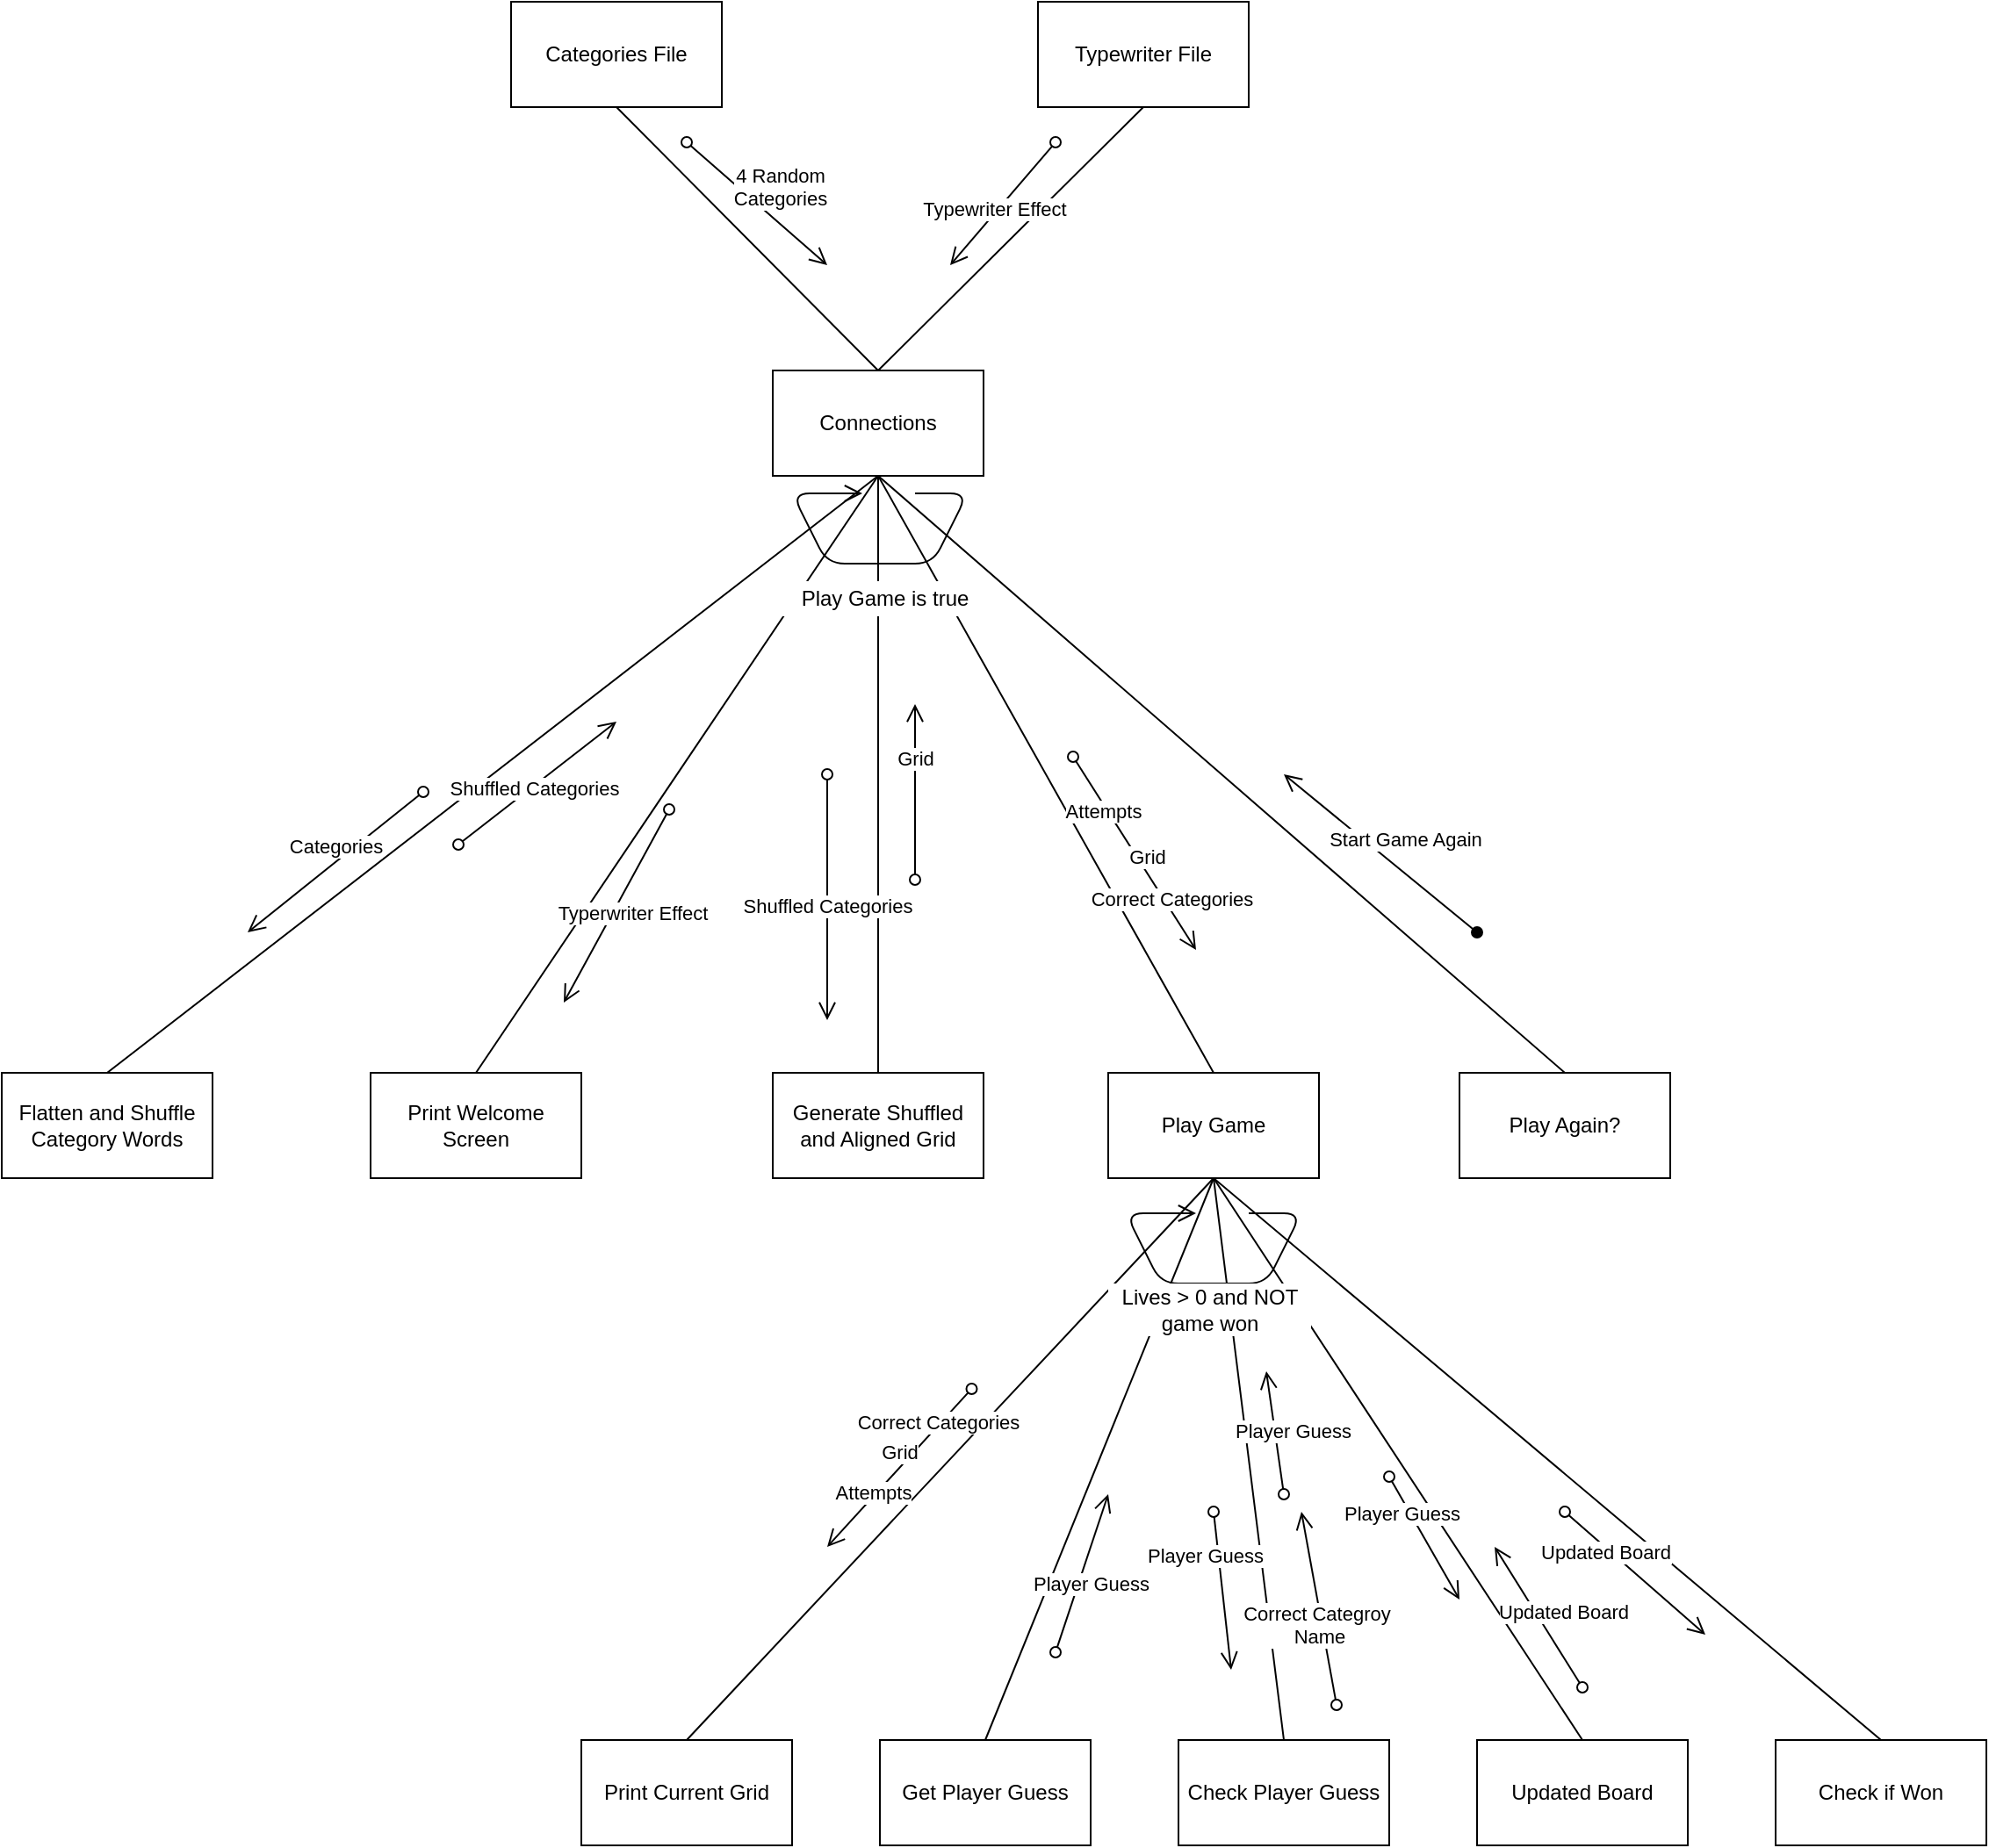 <mxfile version="24.0.2" type="device">
  <diagram name="Page-1" id="5ccul7OPLzOFrav8XejX">
    <mxGraphModel dx="899" dy="1458" grid="1" gridSize="10" guides="1" tooltips="1" connect="1" arrows="1" fold="1" page="1" pageScale="1" pageWidth="850" pageHeight="1100" math="0" shadow="0">
      <root>
        <mxCell id="0" />
        <mxCell id="1" parent="0" />
        <mxCell id="STcEJnerJbnFKZ_Bv3ub-3" value="" style="endArrow=none;html=1;rounded=0;exitX=0.5;exitY=1;exitDx=0;exitDy=0;entryX=0.5;entryY=0;entryDx=0;entryDy=0;" edge="1" parent="1" source="STcEJnerJbnFKZ_Bv3ub-2" target="4Z-iEA_zes4jmot7_6xP-2">
          <mxGeometry width="50" height="50" relative="1" as="geometry">
            <mxPoint x="580" y="-200" as="sourcePoint" />
            <mxPoint x="630" y="-250" as="targetPoint" />
          </mxGeometry>
        </mxCell>
        <mxCell id="STcEJnerJbnFKZ_Bv3ub-26" value="" style="endArrow=none;html=1;rounded=0;entryX=0.5;entryY=0;entryDx=0;entryDy=0;exitX=0.5;exitY=1;exitDx=0;exitDy=0;" edge="1" parent="1" source="4Z-iEA_zes4jmot7_6xP-2" target="STcEJnerJbnFKZ_Bv3ub-21">
          <mxGeometry width="50" height="50" relative="1" as="geometry">
            <mxPoint x="890" y="-90" as="sourcePoint" />
            <mxPoint x="940" y="-140" as="targetPoint" />
          </mxGeometry>
        </mxCell>
        <mxCell id="4Z-iEA_zes4jmot7_6xP-26" value="4 Random&lt;div&gt;Categories&lt;/div&gt;" style="html=1;verticalAlign=bottom;startArrow=oval;startFill=0;endArrow=open;startSize=6;endSize=8;curved=1;rounded=0;strokeColor=#000000;strokeWidth=1;" parent="1" edge="1">
          <mxGeometry x="0.262" y="4" width="80" relative="1" as="geometry">
            <mxPoint x="740" y="-560" as="sourcePoint" />
            <mxPoint x="820" y="-490" as="targetPoint" />
            <mxPoint as="offset" />
          </mxGeometry>
        </mxCell>
        <mxCell id="4Z-iEA_zes4jmot7_6xP-2" value="Connections" style="rounded=0;whiteSpace=wrap;html=1;" parent="1" vertex="1">
          <mxGeometry x="789" y="-430" width="120" height="60" as="geometry" />
        </mxCell>
        <mxCell id="4Z-iEA_zes4jmot7_6xP-4" value="Flatten and Shuffle Category Words" style="rounded=0;whiteSpace=wrap;html=1;" parent="1" vertex="1">
          <mxGeometry x="350" y="-30" width="120" height="60" as="geometry" />
        </mxCell>
        <mxCell id="4Z-iEA_zes4jmot7_6xP-5" value="Print Welcome Screen" style="rounded=0;whiteSpace=wrap;html=1;" parent="1" vertex="1">
          <mxGeometry x="560" y="-30" width="120" height="60" as="geometry" />
        </mxCell>
        <mxCell id="4Z-iEA_zes4jmot7_6xP-6" value="Generate Shuffled and Aligned Grid" style="rounded=0;whiteSpace=wrap;html=1;" parent="1" vertex="1">
          <mxGeometry x="789" y="-30" width="120" height="60" as="geometry" />
        </mxCell>
        <mxCell id="4Z-iEA_zes4jmot7_6xP-12" value="" style="endArrow=none;html=1;rounded=0;exitX=0.5;exitY=0;exitDx=0;exitDy=0;entryX=0.5;entryY=1;entryDx=0;entryDy=0;" parent="1" source="4Z-iEA_zes4jmot7_6xP-4" target="4Z-iEA_zes4jmot7_6xP-2" edge="1">
          <mxGeometry width="50" height="50" relative="1" as="geometry">
            <mxPoint x="590" y="80" as="sourcePoint" />
            <mxPoint x="640" y="30" as="targetPoint" />
          </mxGeometry>
        </mxCell>
        <mxCell id="4Z-iEA_zes4jmot7_6xP-13" value="" style="endArrow=none;html=1;rounded=0;entryX=0.5;entryY=0;entryDx=0;entryDy=0;exitX=0.5;exitY=1;exitDx=0;exitDy=0;" parent="1" source="4Z-iEA_zes4jmot7_6xP-2" target="4Z-iEA_zes4jmot7_6xP-5" edge="1">
          <mxGeometry width="50" height="50" relative="1" as="geometry">
            <mxPoint x="844" y="-292.34" as="sourcePoint" />
            <mxPoint x="710" y="100" as="targetPoint" />
          </mxGeometry>
        </mxCell>
        <mxCell id="4Z-iEA_zes4jmot7_6xP-30" value="Categories" style="html=1;verticalAlign=bottom;startArrow=oval;startFill=0;endArrow=open;startSize=6;endSize=8;curved=1;rounded=0;strokeColor=#000000;strokeWidth=1;" parent="1" edge="1">
          <mxGeometry width="80" relative="1" as="geometry">
            <mxPoint x="590" y="-190" as="sourcePoint" />
            <mxPoint x="490" y="-110" as="targetPoint" />
          </mxGeometry>
        </mxCell>
        <mxCell id="4Z-iEA_zes4jmot7_6xP-31" value="Shuffled Categories" style="html=1;verticalAlign=bottom;startArrow=oval;startFill=0;endArrow=open;startSize=6;endSize=8;curved=1;rounded=0;strokeColor=#000000;strokeWidth=1;" parent="1" edge="1">
          <mxGeometry x="-0.154" y="-8" width="80" relative="1" as="geometry">
            <mxPoint x="610" y="-160" as="sourcePoint" />
            <mxPoint x="700" y="-230" as="targetPoint" />
            <mxPoint as="offset" />
          </mxGeometry>
        </mxCell>
        <mxCell id="4Z-iEA_zes4jmot7_6xP-38" value="Typerwriter Effect" style="html=1;verticalAlign=bottom;startArrow=oval;startFill=0;endArrow=open;startSize=6;endSize=8;curved=1;rounded=0;strokeColor=#000000;strokeWidth=1;" parent="1" edge="1">
          <mxGeometry x="0.119" y="13" width="80" relative="1" as="geometry">
            <mxPoint x="730" y="-180" as="sourcePoint" />
            <mxPoint x="670" y="-70" as="targetPoint" />
            <mxPoint x="1" as="offset" />
          </mxGeometry>
        </mxCell>
        <mxCell id="4Z-iEA_zes4jmot7_6xP-41" value="" style="endArrow=none;html=1;rounded=0;exitX=0.5;exitY=0;exitDx=0;exitDy=0;entryX=0.5;entryY=1;entryDx=0;entryDy=0;" parent="1" source="4Z-iEA_zes4jmot7_6xP-6" target="4Z-iEA_zes4jmot7_6xP-2" edge="1">
          <mxGeometry width="50" height="50" relative="1" as="geometry">
            <mxPoint x="880" y="-30" as="sourcePoint" />
            <mxPoint x="880" y="-300" as="targetPoint" />
          </mxGeometry>
        </mxCell>
        <mxCell id="4Z-iEA_zes4jmot7_6xP-42" value="Shuffled Categories" style="html=1;verticalAlign=bottom;startArrow=oval;startFill=0;endArrow=open;startSize=6;endSize=8;curved=1;rounded=0;strokeColor=#000000;strokeWidth=1;" parent="1" edge="1">
          <mxGeometry x="0.2" width="80" relative="1" as="geometry">
            <mxPoint x="820" y="-200" as="sourcePoint" />
            <mxPoint x="820" y="-60" as="targetPoint" />
            <mxPoint as="offset" />
          </mxGeometry>
        </mxCell>
        <mxCell id="STcEJnerJbnFKZ_Bv3ub-2" value="Categories File" style="rounded=0;whiteSpace=wrap;html=1;" vertex="1" parent="1">
          <mxGeometry x="640" y="-640" width="120" height="60" as="geometry" />
        </mxCell>
        <mxCell id="STcEJnerJbnFKZ_Bv3ub-4" value="Typewriter File" style="rounded=0;whiteSpace=wrap;html=1;" vertex="1" parent="1">
          <mxGeometry x="940" y="-640" width="120" height="60" as="geometry" />
        </mxCell>
        <mxCell id="STcEJnerJbnFKZ_Bv3ub-7" value="" style="endArrow=none;html=1;rounded=0;entryX=0.5;entryY=1;entryDx=0;entryDy=0;exitX=0.5;exitY=0;exitDx=0;exitDy=0;" edge="1" parent="1" source="4Z-iEA_zes4jmot7_6xP-2" target="STcEJnerJbnFKZ_Bv3ub-4">
          <mxGeometry width="50" height="50" relative="1" as="geometry">
            <mxPoint x="880" y="-430" as="sourcePoint" />
            <mxPoint x="930" y="-480" as="targetPoint" />
          </mxGeometry>
        </mxCell>
        <mxCell id="STcEJnerJbnFKZ_Bv3ub-9" value="Typewriter Effect" style="html=1;verticalAlign=bottom;startArrow=oval;startFill=0;endArrow=open;startSize=6;endSize=8;curved=1;rounded=0;strokeColor=#000000;strokeWidth=1;" edge="1" parent="1">
          <mxGeometry x="0.262" y="4" width="80" relative="1" as="geometry">
            <mxPoint x="950" y="-560" as="sourcePoint" />
            <mxPoint x="890" y="-490" as="targetPoint" />
            <mxPoint as="offset" />
          </mxGeometry>
        </mxCell>
        <mxCell id="STcEJnerJbnFKZ_Bv3ub-12" value="Play Again?" style="rounded=0;whiteSpace=wrap;html=1;" vertex="1" parent="1">
          <mxGeometry x="1180" y="-30" width="120" height="60" as="geometry" />
        </mxCell>
        <mxCell id="STcEJnerJbnFKZ_Bv3ub-13" value="" style="endArrow=none;html=1;rounded=0;entryX=0.5;entryY=1;entryDx=0;entryDy=0;exitX=0.5;exitY=0;exitDx=0;exitDy=0;" edge="1" parent="1" source="STcEJnerJbnFKZ_Bv3ub-12" target="4Z-iEA_zes4jmot7_6xP-2">
          <mxGeometry width="50" height="50" relative="1" as="geometry">
            <mxPoint x="810" y="-230" as="sourcePoint" />
            <mxPoint x="860" y="-280" as="targetPoint" />
          </mxGeometry>
        </mxCell>
        <mxCell id="STcEJnerJbnFKZ_Bv3ub-14" value="Start Game Again" style="html=1;verticalAlign=bottom;startArrow=oval;startFill=1;endArrow=open;startSize=6;endSize=8;curved=1;rounded=0;strokeColor=#000000;strokeWidth=1;" edge="1" parent="1">
          <mxGeometry x="-0.154" y="-8" width="80" relative="1" as="geometry">
            <mxPoint x="1190" y="-110" as="sourcePoint" />
            <mxPoint x="1080" y="-200" as="targetPoint" />
            <mxPoint as="offset" />
          </mxGeometry>
        </mxCell>
        <mxCell id="STcEJnerJbnFKZ_Bv3ub-17" value="" style="html=1;verticalAlign=bottom;startArrow=none;startFill=0;endArrow=open;startSize=6;endSize=8;curved=0;rounded=1;strokeColor=#000000;strokeWidth=1;" edge="1" parent="1">
          <mxGeometry x="0.2" width="80" relative="1" as="geometry">
            <mxPoint x="870" y="-360" as="sourcePoint" />
            <mxPoint x="840" y="-360" as="targetPoint" />
            <mxPoint as="offset" />
            <Array as="points">
              <mxPoint x="900" y="-360" />
              <mxPoint x="880" y="-320" />
              <mxPoint x="820" y="-320" />
              <mxPoint x="800" y="-360" />
            </Array>
          </mxGeometry>
        </mxCell>
        <mxCell id="STcEJnerJbnFKZ_Bv3ub-20" value="Play Game is true" style="text;html=1;align=center;verticalAlign=middle;whiteSpace=wrap;rounded=0;fillColor=default;" vertex="1" parent="1">
          <mxGeometry x="794.5" y="-310" width="115.5" height="20" as="geometry" />
        </mxCell>
        <mxCell id="STcEJnerJbnFKZ_Bv3ub-21" value="Play Game" style="rounded=0;whiteSpace=wrap;html=1;" vertex="1" parent="1">
          <mxGeometry x="980" y="-30" width="120" height="60" as="geometry" />
        </mxCell>
        <mxCell id="STcEJnerJbnFKZ_Bv3ub-22" value="Grid" style="html=1;verticalAlign=bottom;startArrow=oval;startFill=0;endArrow=open;startSize=6;endSize=8;curved=1;rounded=0;strokeColor=#000000;strokeWidth=1;" edge="1" parent="1">
          <mxGeometry x="0.2" width="80" relative="1" as="geometry">
            <mxPoint x="870" y="-140" as="sourcePoint" />
            <mxPoint x="870" y="-240" as="targetPoint" />
            <mxPoint as="offset" />
          </mxGeometry>
        </mxCell>
        <mxCell id="STcEJnerJbnFKZ_Bv3ub-27" value="Grid" style="html=1;verticalAlign=bottom;startArrow=oval;startFill=0;endArrow=open;startSize=6;endSize=8;curved=1;rounded=0;strokeColor=#000000;strokeWidth=1;" edge="1" parent="1">
          <mxGeometry x="0.2" width="80" relative="1" as="geometry">
            <mxPoint x="960" y="-210" as="sourcePoint" />
            <mxPoint x="1030" y="-100" as="targetPoint" />
            <mxPoint as="offset" />
          </mxGeometry>
        </mxCell>
        <mxCell id="STcEJnerJbnFKZ_Bv3ub-28" value="Attempts" style="edgeLabel;html=1;align=center;verticalAlign=middle;resizable=0;points=[];" vertex="1" connectable="0" parent="STcEJnerJbnFKZ_Bv3ub-27">
          <mxGeometry x="-0.462" y="-2" relative="1" as="geometry">
            <mxPoint as="offset" />
          </mxGeometry>
        </mxCell>
        <mxCell id="STcEJnerJbnFKZ_Bv3ub-29" value="Correct Categories" style="edgeLabel;html=1;align=center;verticalAlign=middle;resizable=0;points=[];" vertex="1" connectable="0" parent="STcEJnerJbnFKZ_Bv3ub-27">
          <mxGeometry x="0.616" y="-1" relative="1" as="geometry">
            <mxPoint y="-9" as="offset" />
          </mxGeometry>
        </mxCell>
        <mxCell id="STcEJnerJbnFKZ_Bv3ub-31" value="Print Current Grid" style="rounded=0;whiteSpace=wrap;html=1;" vertex="1" parent="1">
          <mxGeometry x="680" y="350" width="120" height="60" as="geometry" />
        </mxCell>
        <mxCell id="STcEJnerJbnFKZ_Bv3ub-32" value="Get Player Guess" style="rounded=0;whiteSpace=wrap;html=1;" vertex="1" parent="1">
          <mxGeometry x="850" y="350" width="120" height="60" as="geometry" />
        </mxCell>
        <mxCell id="STcEJnerJbnFKZ_Bv3ub-33" value="Updated Board" style="rounded=0;whiteSpace=wrap;html=1;" vertex="1" parent="1">
          <mxGeometry x="1190" y="350" width="120" height="60" as="geometry" />
        </mxCell>
        <mxCell id="STcEJnerJbnFKZ_Bv3ub-34" value="Check if Won" style="rounded=0;whiteSpace=wrap;html=1;" vertex="1" parent="1">
          <mxGeometry x="1360" y="350" width="120" height="60" as="geometry" />
        </mxCell>
        <mxCell id="STcEJnerJbnFKZ_Bv3ub-36" value="" style="endArrow=none;html=1;rounded=0;entryX=0.5;entryY=1;entryDx=0;entryDy=0;exitX=0.5;exitY=0;exitDx=0;exitDy=0;" edge="1" parent="1" source="STcEJnerJbnFKZ_Bv3ub-31" target="STcEJnerJbnFKZ_Bv3ub-21">
          <mxGeometry width="50" height="50" relative="1" as="geometry">
            <mxPoint x="1050" y="150" as="sourcePoint" />
            <mxPoint x="1100" y="100" as="targetPoint" />
          </mxGeometry>
        </mxCell>
        <mxCell id="STcEJnerJbnFKZ_Bv3ub-37" value="" style="endArrow=none;html=1;rounded=0;entryX=0.5;entryY=1;entryDx=0;entryDy=0;exitX=0.5;exitY=0;exitDx=0;exitDy=0;" edge="1" parent="1" source="STcEJnerJbnFKZ_Bv3ub-32" target="STcEJnerJbnFKZ_Bv3ub-21">
          <mxGeometry width="50" height="50" relative="1" as="geometry">
            <mxPoint x="1050" y="150" as="sourcePoint" />
            <mxPoint x="1100" y="100" as="targetPoint" />
          </mxGeometry>
        </mxCell>
        <mxCell id="STcEJnerJbnFKZ_Bv3ub-38" value="" style="endArrow=none;html=1;rounded=0;exitX=0.5;exitY=0;exitDx=0;exitDy=0;" edge="1" parent="1" source="STcEJnerJbnFKZ_Bv3ub-33">
          <mxGeometry width="50" height="50" relative="1" as="geometry">
            <mxPoint x="1050" y="150" as="sourcePoint" />
            <mxPoint x="1040" y="30" as="targetPoint" />
          </mxGeometry>
        </mxCell>
        <mxCell id="STcEJnerJbnFKZ_Bv3ub-39" value="" style="endArrow=none;html=1;rounded=0;entryX=0.5;entryY=1;entryDx=0;entryDy=0;exitX=0.5;exitY=0;exitDx=0;exitDy=0;" edge="1" parent="1" source="STcEJnerJbnFKZ_Bv3ub-34" target="STcEJnerJbnFKZ_Bv3ub-21">
          <mxGeometry width="50" height="50" relative="1" as="geometry">
            <mxPoint x="1050" y="150" as="sourcePoint" />
            <mxPoint x="1100" y="100" as="targetPoint" />
          </mxGeometry>
        </mxCell>
        <mxCell id="STcEJnerJbnFKZ_Bv3ub-30" value="" style="html=1;verticalAlign=bottom;startArrow=none;startFill=0;endArrow=open;startSize=6;endSize=8;curved=0;rounded=1;strokeColor=#000000;strokeWidth=1;" edge="1" parent="1">
          <mxGeometry x="0.2" width="80" relative="1" as="geometry">
            <mxPoint x="1060" y="50" as="sourcePoint" />
            <mxPoint x="1030" y="50" as="targetPoint" />
            <mxPoint as="offset" />
            <Array as="points">
              <mxPoint x="1090" y="50" />
              <mxPoint x="1070" y="90" />
              <mxPoint x="1010" y="90" />
              <mxPoint x="990" y="50" />
            </Array>
          </mxGeometry>
        </mxCell>
        <mxCell id="STcEJnerJbnFKZ_Bv3ub-41" value="Grid" style="html=1;verticalAlign=bottom;startArrow=oval;startFill=0;endArrow=open;startSize=6;endSize=8;curved=1;rounded=0;strokeColor=#000000;strokeWidth=1;" edge="1" parent="1">
          <mxGeometry width="80" relative="1" as="geometry">
            <mxPoint x="902.25" y="150" as="sourcePoint" />
            <mxPoint x="820" y="240" as="targetPoint" />
          </mxGeometry>
        </mxCell>
        <mxCell id="STcEJnerJbnFKZ_Bv3ub-42" value="Attempts" style="edgeLabel;html=1;align=center;verticalAlign=middle;resizable=0;points=[];" vertex="1" connectable="0" parent="STcEJnerJbnFKZ_Bv3ub-41">
          <mxGeometry x="0.348" y="-2" relative="1" as="geometry">
            <mxPoint as="offset" />
          </mxGeometry>
        </mxCell>
        <mxCell id="STcEJnerJbnFKZ_Bv3ub-43" value="Correct Categories" style="edgeLabel;html=1;align=center;verticalAlign=middle;resizable=0;points=[];" vertex="1" connectable="0" parent="STcEJnerJbnFKZ_Bv3ub-41">
          <mxGeometry x="-0.561" y="-2" relative="1" as="geometry">
            <mxPoint as="offset" />
          </mxGeometry>
        </mxCell>
        <mxCell id="STcEJnerJbnFKZ_Bv3ub-44" value="Player Guess" style="html=1;verticalAlign=bottom;startArrow=oval;startFill=0;endArrow=open;startSize=6;endSize=8;curved=1;rounded=0;strokeColor=#000000;strokeWidth=1;" edge="1" parent="1">
          <mxGeometry x="-0.267" y="-9" width="80" relative="1" as="geometry">
            <mxPoint x="950" y="300" as="sourcePoint" />
            <mxPoint x="980" y="210" as="targetPoint" />
            <mxPoint as="offset" />
          </mxGeometry>
        </mxCell>
        <mxCell id="STcEJnerJbnFKZ_Bv3ub-47" value="Check Player Guess" style="rounded=0;whiteSpace=wrap;html=1;" vertex="1" parent="1">
          <mxGeometry x="1020" y="350" width="120" height="60" as="geometry" />
        </mxCell>
        <mxCell id="STcEJnerJbnFKZ_Bv3ub-48" value="" style="endArrow=none;html=1;rounded=0;entryX=0.5;entryY=0;entryDx=0;entryDy=0;" edge="1" parent="1" target="STcEJnerJbnFKZ_Bv3ub-47">
          <mxGeometry width="50" height="50" relative="1" as="geometry">
            <mxPoint x="1040" y="30" as="sourcePoint" />
            <mxPoint x="1060" y="190" as="targetPoint" />
          </mxGeometry>
        </mxCell>
        <mxCell id="STcEJnerJbnFKZ_Bv3ub-35" value="Lives &amp;gt; 0 and NOT game won" style="text;html=1;align=center;verticalAlign=middle;whiteSpace=wrap;rounded=0;fillColor=default;" vertex="1" parent="1">
          <mxGeometry x="980" y="90" width="115.5" height="30" as="geometry" />
        </mxCell>
        <mxCell id="STcEJnerJbnFKZ_Bv3ub-49" value="Player Guess" style="html=1;verticalAlign=bottom;startArrow=oval;startFill=0;endArrow=open;startSize=6;endSize=8;curved=1;rounded=0;strokeColor=#000000;strokeWidth=1;" edge="1" parent="1">
          <mxGeometry x="-0.267" y="-9" width="80" relative="1" as="geometry">
            <mxPoint x="1040" y="220" as="sourcePoint" />
            <mxPoint x="1050" y="310" as="targetPoint" />
            <mxPoint as="offset" />
          </mxGeometry>
        </mxCell>
        <mxCell id="STcEJnerJbnFKZ_Bv3ub-50" value="Correct Categroy&amp;nbsp;&lt;div&gt;Name&lt;/div&gt;" style="html=1;verticalAlign=bottom;startArrow=oval;startFill=0;endArrow=open;startSize=6;endSize=8;curved=1;rounded=0;strokeColor=#000000;strokeWidth=1;" edge="1" parent="1">
          <mxGeometry x="-0.44" y="4" width="80" relative="1" as="geometry">
            <mxPoint x="1110" y="330" as="sourcePoint" />
            <mxPoint x="1090" y="220" as="targetPoint" />
            <mxPoint as="offset" />
          </mxGeometry>
        </mxCell>
        <mxCell id="STcEJnerJbnFKZ_Bv3ub-51" value="Player Guess" style="html=1;verticalAlign=bottom;startArrow=oval;startFill=0;endArrow=open;startSize=6;endSize=8;curved=1;rounded=0;strokeColor=#000000;strokeWidth=1;" edge="1" parent="1">
          <mxGeometry x="-0.267" y="-9" width="80" relative="1" as="geometry">
            <mxPoint x="1080" y="210" as="sourcePoint" />
            <mxPoint x="1070" y="140" as="targetPoint" />
            <mxPoint as="offset" />
          </mxGeometry>
        </mxCell>
        <mxCell id="STcEJnerJbnFKZ_Bv3ub-53" value="Player Guess" style="html=1;verticalAlign=bottom;startArrow=oval;startFill=0;endArrow=open;startSize=6;endSize=8;curved=1;rounded=0;strokeColor=#000000;strokeWidth=1;" edge="1" parent="1">
          <mxGeometry x="-0.267" y="-9" width="80" relative="1" as="geometry">
            <mxPoint x="1140" y="200" as="sourcePoint" />
            <mxPoint x="1180" y="270" as="targetPoint" />
            <mxPoint as="offset" />
          </mxGeometry>
        </mxCell>
        <mxCell id="STcEJnerJbnFKZ_Bv3ub-54" value="Updated Board" style="html=1;verticalAlign=bottom;startArrow=oval;startFill=0;endArrow=open;startSize=6;endSize=8;curved=1;rounded=0;strokeColor=#000000;strokeWidth=1;" edge="1" parent="1">
          <mxGeometry x="-0.267" y="-9" width="80" relative="1" as="geometry">
            <mxPoint x="1250" y="320" as="sourcePoint" />
            <mxPoint x="1200" y="240" as="targetPoint" />
            <mxPoint as="offset" />
          </mxGeometry>
        </mxCell>
        <mxCell id="STcEJnerJbnFKZ_Bv3ub-55" value="Updated Board" style="html=1;verticalAlign=bottom;startArrow=oval;startFill=0;endArrow=open;startSize=6;endSize=8;curved=1;rounded=0;strokeColor=#000000;strokeWidth=1;" edge="1" parent="1">
          <mxGeometry x="-0.267" y="-9" width="80" relative="1" as="geometry">
            <mxPoint x="1240" y="220" as="sourcePoint" />
            <mxPoint x="1320" y="290" as="targetPoint" />
            <mxPoint as="offset" />
          </mxGeometry>
        </mxCell>
      </root>
    </mxGraphModel>
  </diagram>
</mxfile>
